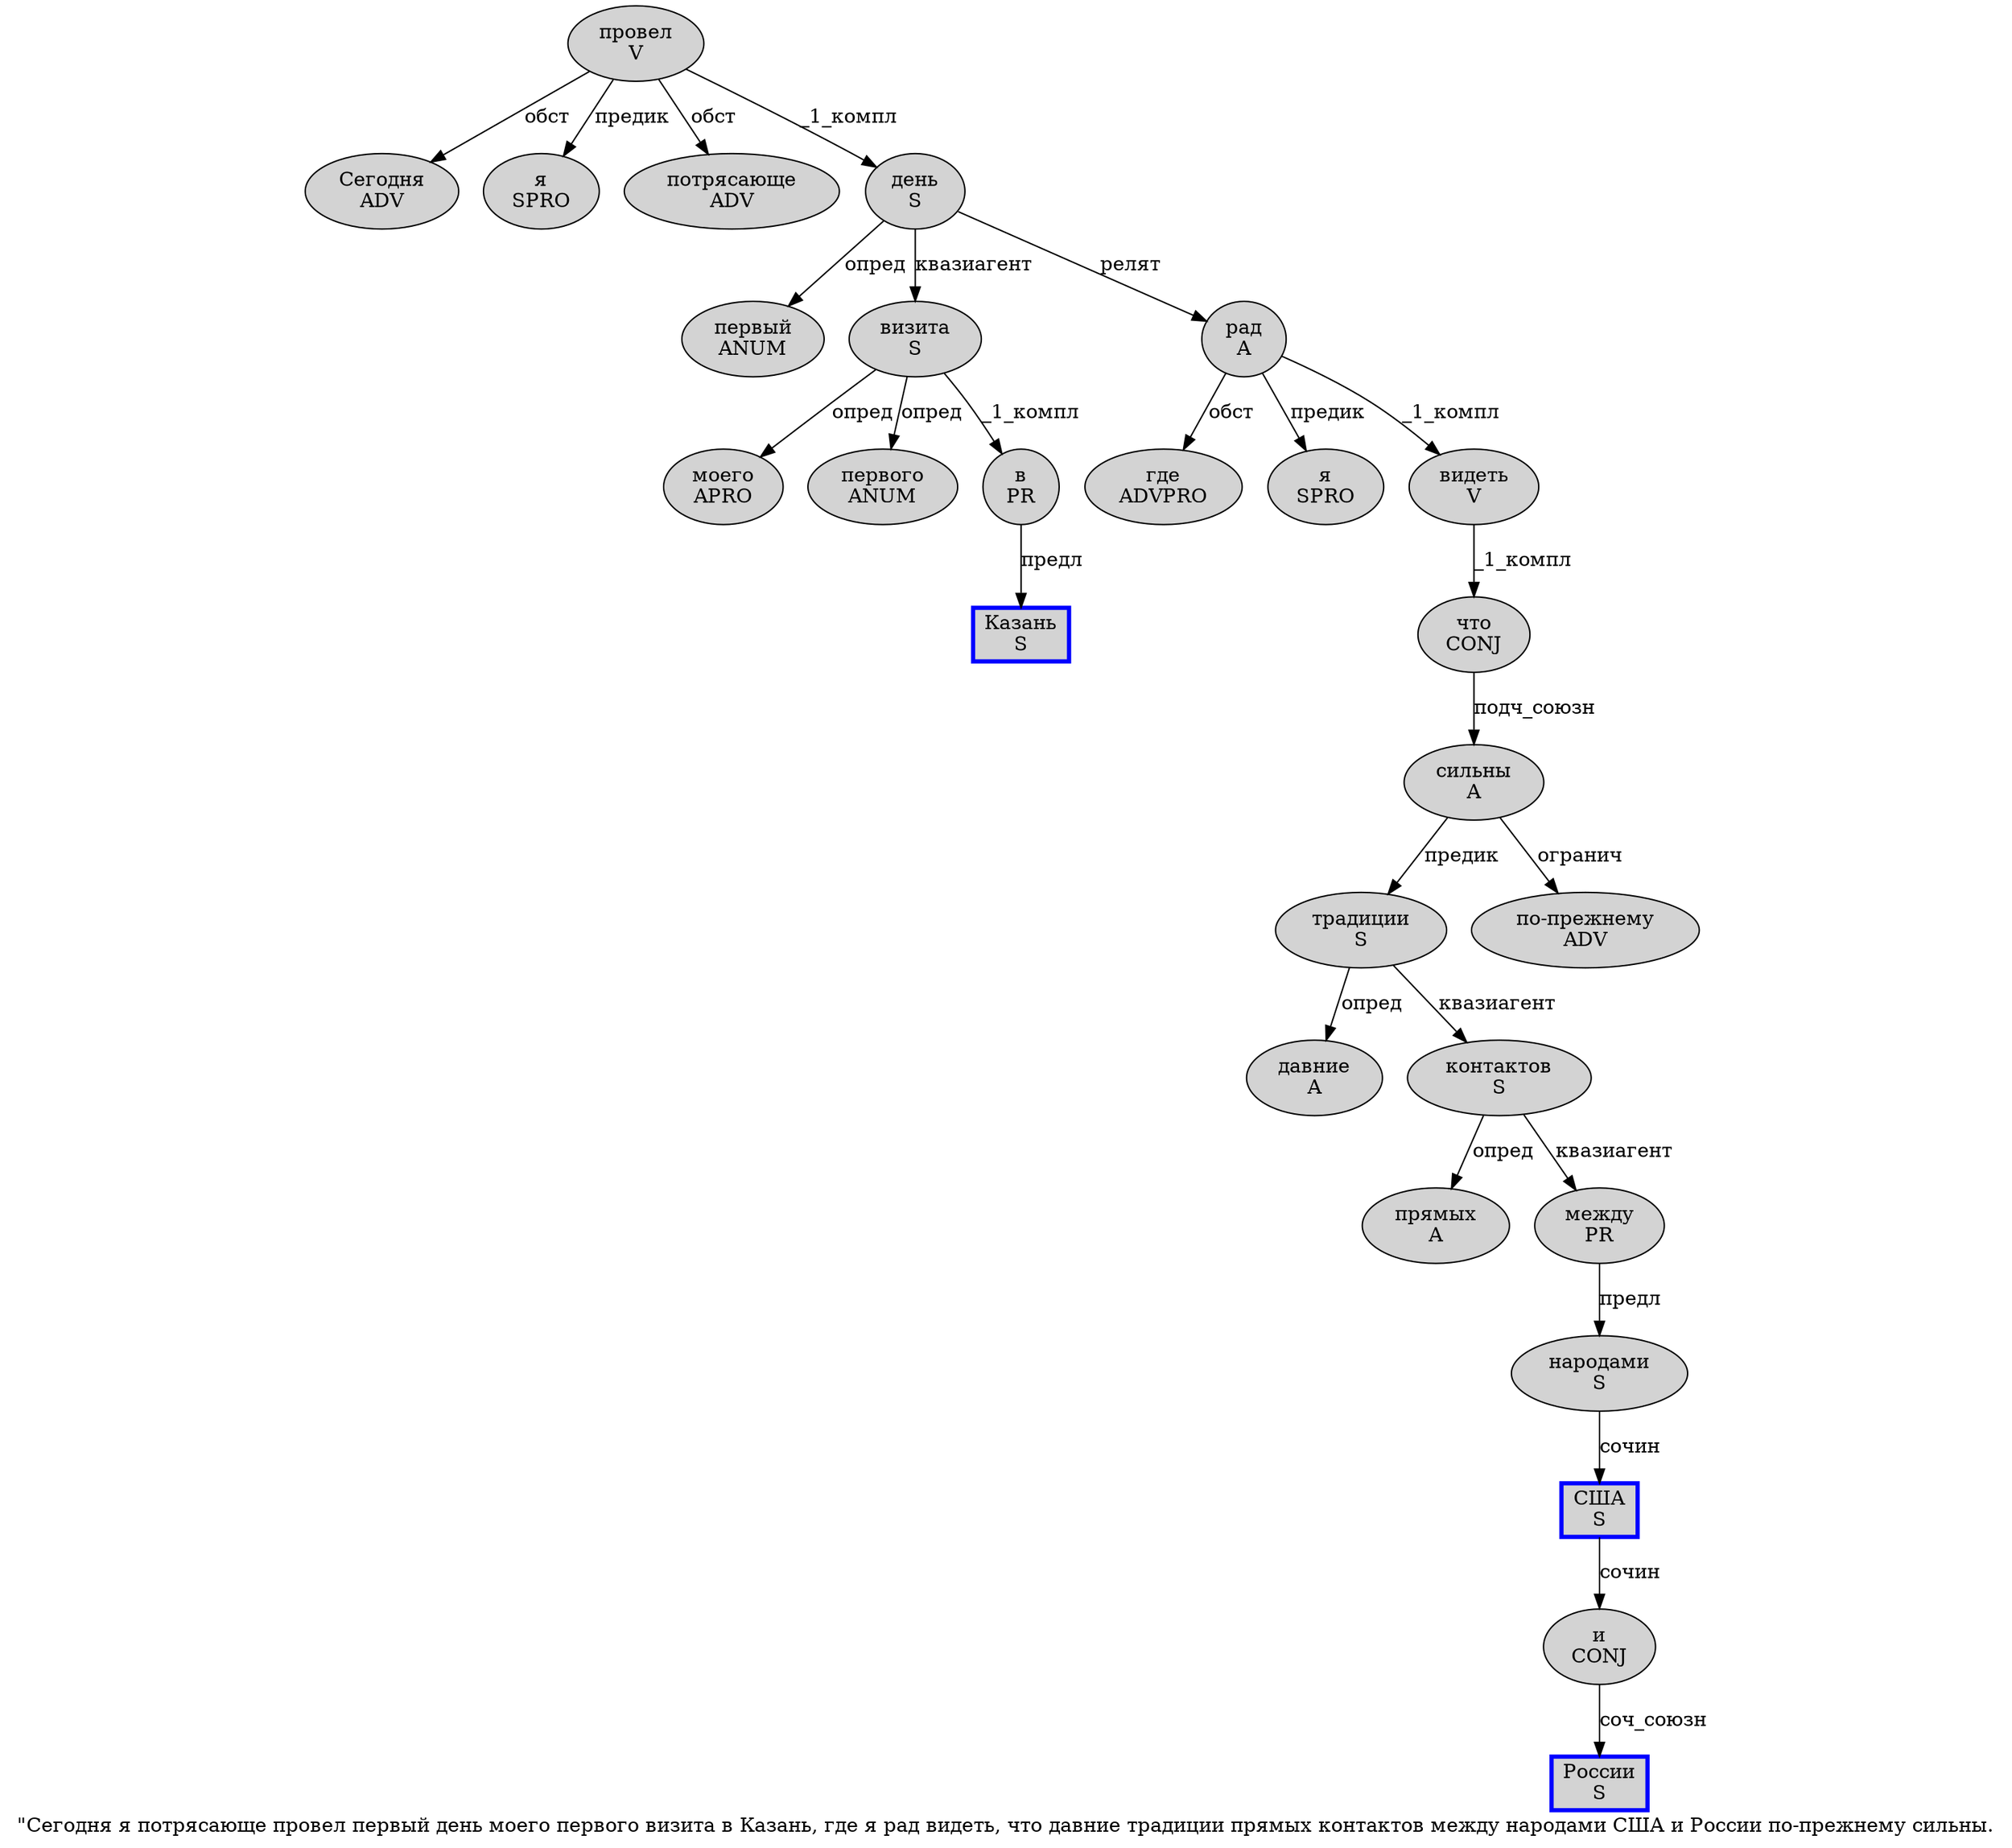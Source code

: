 digraph SENTENCE_772 {
	graph [label="\"Сегодня я потрясающе провел первый день моего первого визита в Казань, где я рад видеть, что давние традиции прямых контактов между народами США и России по-прежнему сильны."]
	node [style=filled]
		1 [label="Сегодня
ADV" color="" fillcolor=lightgray penwidth=1 shape=ellipse]
		2 [label="я
SPRO" color="" fillcolor=lightgray penwidth=1 shape=ellipse]
		3 [label="потрясающе
ADV" color="" fillcolor=lightgray penwidth=1 shape=ellipse]
		4 [label="провел
V" color="" fillcolor=lightgray penwidth=1 shape=ellipse]
		5 [label="первый
ANUM" color="" fillcolor=lightgray penwidth=1 shape=ellipse]
		6 [label="день
S" color="" fillcolor=lightgray penwidth=1 shape=ellipse]
		7 [label="моего
APRO" color="" fillcolor=lightgray penwidth=1 shape=ellipse]
		8 [label="первого
ANUM" color="" fillcolor=lightgray penwidth=1 shape=ellipse]
		9 [label="визита
S" color="" fillcolor=lightgray penwidth=1 shape=ellipse]
		10 [label="в
PR" color="" fillcolor=lightgray penwidth=1 shape=ellipse]
		11 [label="Казань
S" color=blue fillcolor=lightgray penwidth=3 shape=box]
		13 [label="где
ADVPRO" color="" fillcolor=lightgray penwidth=1 shape=ellipse]
		14 [label="я
SPRO" color="" fillcolor=lightgray penwidth=1 shape=ellipse]
		15 [label="рад
A" color="" fillcolor=lightgray penwidth=1 shape=ellipse]
		16 [label="видеть
V" color="" fillcolor=lightgray penwidth=1 shape=ellipse]
		18 [label="что
CONJ" color="" fillcolor=lightgray penwidth=1 shape=ellipse]
		19 [label="давние
A" color="" fillcolor=lightgray penwidth=1 shape=ellipse]
		20 [label="традиции
S" color="" fillcolor=lightgray penwidth=1 shape=ellipse]
		21 [label="прямых
A" color="" fillcolor=lightgray penwidth=1 shape=ellipse]
		22 [label="контактов
S" color="" fillcolor=lightgray penwidth=1 shape=ellipse]
		23 [label="между
PR" color="" fillcolor=lightgray penwidth=1 shape=ellipse]
		24 [label="народами
S" color="" fillcolor=lightgray penwidth=1 shape=ellipse]
		25 [label="США
S" color=blue fillcolor=lightgray penwidth=3 shape=box]
		26 [label="и
CONJ" color="" fillcolor=lightgray penwidth=1 shape=ellipse]
		27 [label="России
S" color=blue fillcolor=lightgray penwidth=3 shape=box]
		28 [label="по-прежнему
ADV" color="" fillcolor=lightgray penwidth=1 shape=ellipse]
		29 [label="сильны
A" color="" fillcolor=lightgray penwidth=1 shape=ellipse]
			16 -> 18 [label="_1_компл"]
			26 -> 27 [label="соч_союзн"]
			18 -> 29 [label="подч_союзн"]
			15 -> 13 [label="обст"]
			15 -> 14 [label="предик"]
			15 -> 16 [label="_1_компл"]
			25 -> 26 [label="сочин"]
			10 -> 11 [label="предл"]
			20 -> 19 [label="опред"]
			20 -> 22 [label="квазиагент"]
			24 -> 25 [label="сочин"]
			6 -> 5 [label="опред"]
			6 -> 9 [label="квазиагент"]
			6 -> 15 [label="релят"]
			9 -> 7 [label="опред"]
			9 -> 8 [label="опред"]
			9 -> 10 [label="_1_компл"]
			4 -> 1 [label="обст"]
			4 -> 2 [label="предик"]
			4 -> 3 [label="обст"]
			4 -> 6 [label="_1_компл"]
			22 -> 21 [label="опред"]
			22 -> 23 [label="квазиагент"]
			23 -> 24 [label="предл"]
			29 -> 20 [label="предик"]
			29 -> 28 [label="огранич"]
}